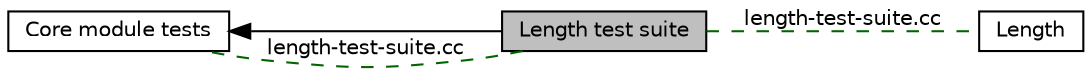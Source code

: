 digraph "Length test suite"
{
  edge [fontname="Helvetica",fontsize="10",labelfontname="Helvetica",labelfontsize="10"];
  node [fontname="Helvetica",fontsize="10",shape=box];
  rankdir=LR;
  Node2 [label="Core module tests",height=0.2,width=0.4,color="black", fillcolor="white", style="filled",URL="$group__core-tests.html",tooltip="TestSuites for the Core module."];
  Node1 [label="Length test suite",height=0.2,width=0.4,color="black", fillcolor="grey75", style="filled", fontcolor="black",tooltip=" "];
  Node3 [label="Length",height=0.2,width=0.4,color="black", fillcolor="white", style="filled",URL="$group__length.html",tooltip="Management of lengths in real world units."];
  Node2->Node1 [shape=plaintext, dir="back", style="solid"];
  Node1->Node2 [shape=plaintext, label="length-test-suite.cc", color="darkgreen", dir="none", style="dashed"];
  Node1->Node3 [shape=plaintext, label="length-test-suite.cc", color="darkgreen", dir="none", style="dashed"];
}
